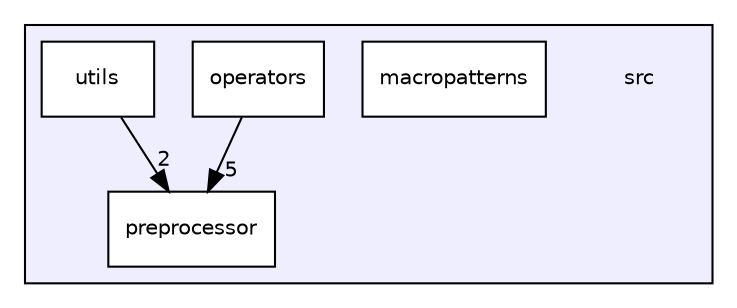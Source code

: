 digraph "C:/Users/Sig/Dropbox/MacrosLib/src" {
  compound=true
  node [ fontsize="10", fontname="Helvetica"];
  edge [ labelfontsize="10", labelfontname="Helvetica"];
  subgraph clusterdir_68267d1309a1af8e8297ef4c3efbcdba {
    graph [ bgcolor="#eeeeff", pencolor="black", label="" URL="dir_68267d1309a1af8e8297ef4c3efbcdba.html"];
    dir_68267d1309a1af8e8297ef4c3efbcdba [shape=plaintext label="src"];
    dir_ab4aa2246ff3f797a2867cd8652cdad0 [shape=box label="macropatterns" color="black" fillcolor="white" style="filled" URL="dir_ab4aa2246ff3f797a2867cd8652cdad0.html"];
    dir_82efe83b87803b3f04ecf90d1f66df00 [shape=box label="operators" color="black" fillcolor="white" style="filled" URL="dir_82efe83b87803b3f04ecf90d1f66df00.html"];
    dir_3063a8768e2da53f763b005cbba32dd2 [shape=box label="preprocessor" color="black" fillcolor="white" style="filled" URL="dir_3063a8768e2da53f763b005cbba32dd2.html"];
    dir_313caf1132e152dd9b58bea13a4052ca [shape=box label="utils" color="black" fillcolor="white" style="filled" URL="dir_313caf1132e152dd9b58bea13a4052ca.html"];
  }
  dir_82efe83b87803b3f04ecf90d1f66df00->dir_3063a8768e2da53f763b005cbba32dd2 [headlabel="5", labeldistance=1.5 headhref="dir_000002_000003.html"];
  dir_313caf1132e152dd9b58bea13a4052ca->dir_3063a8768e2da53f763b005cbba32dd2 [headlabel="2", labeldistance=1.5 headhref="dir_000004_000003.html"];
}
